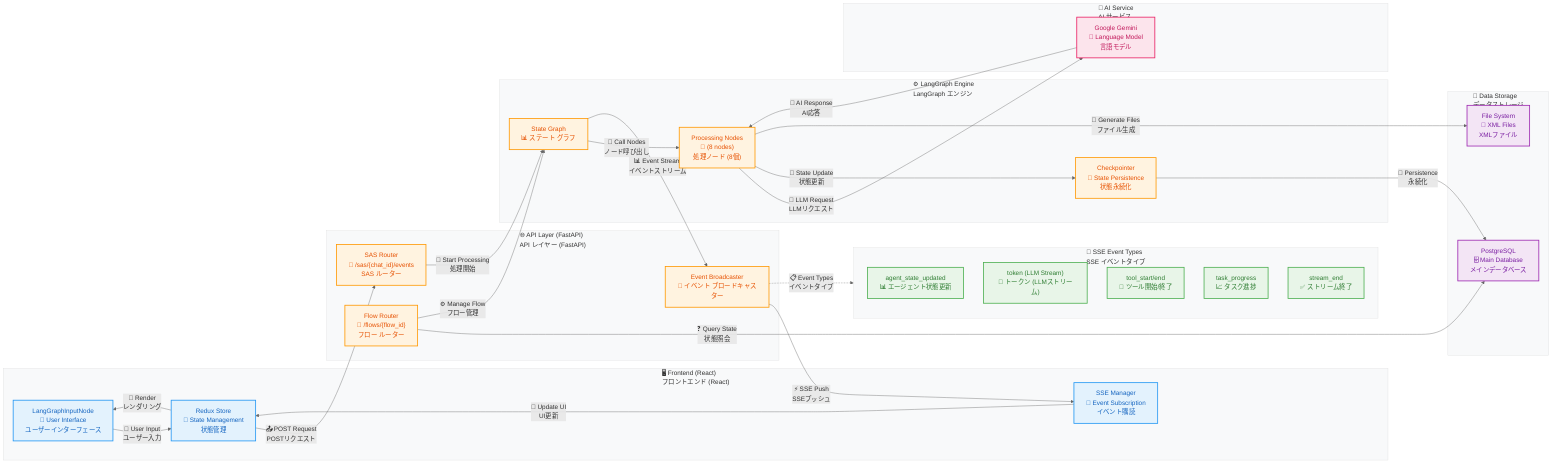 flowchart LR
    %% 🎨 UNIFIED STYLE VERSION / 統一スタイル版
    %% SAS LangGraph Data Flow Diagram / SAS LangGraph データフロー図  
    %% File: sas_data_flow_en_jp.mermaid
    
    %%{init: {
        'theme': 'default',
        'themeVariables': {
            'primaryColor': '#ffffff',
            'primaryTextColor': '#333333',
            'primaryBorderColor': '#2196F3',
            'lineColor': '#666666',
            'sectionBkgColor': '#f8f9fa',
            'background': '#ffffff',
            'secondaryTextColor': '#555555',
            'tertiaryTextColor': '#333333',
            'cScale0': '#E3F2FD',
            'cScale1': '#BBDEFB',
            'cScale2': '#90CAF9'
        }
    }}%%
    
    %% Enhanced Color Scheme / 增强配色方案
    classDef frontend fill:#E3F2FD,stroke:#2196F3,stroke-width:2px,color:#1565C0
    classDef backend fill:#FFF3E0,stroke:#FF9800,stroke-width:2px,color:#E65100
    classDef database fill:#F3E5F5,stroke:#9C27B0,stroke-width:2px,color:#7B1FA2
    classDef sse fill:#E8F5E8,stroke:#4CAF50,stroke-width:2px,color:#2E7D32
    classDef llm fill:#FCE4EC,stroke:#E91E63,stroke-width:2px,color:#C2185B
    classDef subgraphStyle fill:#f8f9fa,stroke:#e0e0e0,stroke-width:1px
    
    %% Frontend Components / フロントエンド コンポーネント
    subgraph Frontend["🖥️ Frontend (React)<br/>フロントエンド (React)"]
        UI["LangGraphInputNode<br/>📱 User Interface<br/>ユーザーインターフェース"]:::frontend
        Redux["Redux Store<br/>🏪 State Management<br/>状態管理"]:::frontend
        SSEClient["SSE Manager<br/>📡 Event Subscription<br/>イベント購読"]:::frontend
    end
    
    %% API Layer / API レイヤー
    subgraph API["🌐 API Layer (FastAPI)<br/>API レイヤー (FastAPI)"]
        Router["SAS Router<br/>🔀 /sas/{chat_id}/events<br/>SAS ルーター"]:::backend
        Broadcaster["Event Broadcaster<br/>📢 イベント ブロードキャスター"]:::backend
        FlowAPI["Flow Router<br/>🔄 /flows/{flow_id}<br/>フロー ルーター"]:::backend
    end
    
    %% LangGraph Processing Layer / LangGraph 処理レイヤー
    subgraph LangGraph["⚙️ LangGraph Engine<br/>LangGraph エンジン"]
        StateGraph["State Graph<br/>📊 ステート グラフ"]:::backend
        Nodes["Processing Nodes<br/>🔧 (8 nodes)<br/>処理ノード (8個)"]:::backend
        Checkpointer["Checkpointer<br/>💾 State Persistence<br/>状態永続化"]:::backend
    end
    
    %% LLM Service / LLM サービス
    subgraph LLM["🤖 AI Service<br/>AI サービス"]
        Gemini["Google Gemini<br/>🧠 Language Model<br/>言語モデル"]:::llm
    end
    
    %% Data Storage / データストレージ
    subgraph Storage["💽 Data Storage<br/>データストレージ"]
        PostgreSQL["PostgreSQL<br/>🗄️ Main Database<br/>メインデータベース"]:::database
        FileSystem["File System<br/>📁 XML Files<br/>XMLファイル"]:::database
    end
    
    %% Data Flow / データフロー
    UI -->|"👤 User Input<br/>ユーザー入力"| Redux
    Redux -->|"📤 POST Request<br/>POSTリクエスト"| Router
    Router -->|"🚀 Start Processing<br/>処理開始"| StateGraph
    
    StateGraph -->|"🔄 Call Nodes<br/>ノード呼び出し"| Nodes
    Nodes -->|"🤖 LLM Request<br/>LLMリクエスト"| Gemini
    Gemini -->|"💭 AI Response<br/>AI応答"| Nodes
    
    Nodes -->|"📝 State Update<br/>状態更新"| Checkpointer
    Checkpointer -->|"💾 Persistence<br/>永続化"| PostgreSQL
    
    Nodes -->|"📄 Generate Files<br/>ファイル生成"| FileSystem
    
    StateGraph -->|"📊 Event Stream<br/>イベントストリーム"| Broadcaster
    Broadcaster -->|"⚡ SSE Push<br/>SSEプッシュ"| SSEClient
    SSEClient -->|"🔄 Update UI<br/>UI更新"| Redux
    Redux -->|"🎨 Render<br/>レンダリング"| UI
    
    FlowAPI -->|"❓ Query State<br/>状態照会"| PostgreSQL
    FlowAPI -->|"⚙️ Manage Flow<br/>フロー管理"| StateGraph
    
    %% SSE Event Stream Details / SSE イベントストリーム詳細
    subgraph SSEEvents["📡 SSE Event Types<br/>SSE イベントタイプ"]
        direction TB
        E1["agent_state_updated<br/>📊 エージェント状態更新"]:::sse
        E2["token (LLM Stream)<br/>💬 トークン (LLMストリーム)"]:::sse
        E3["tool_start/end<br/>🔧 ツール開始/終了"]:::sse
        E4["task_progress<br/>📈 タスク進捗"]:::sse
        E5["stream_end<br/>✅ ストリーム終了"]:::sse
    end
    
    Broadcaster -.->|"📋 Event Types<br/>イベントタイプ"| SSEEvents
    
    %% Apply styles to subgraphs
    Frontend:::subgraphStyle
    API:::subgraphStyle
    LangGraph:::subgraphStyle
    LLM:::subgraphStyle
    Storage:::subgraphStyle
    SSEEvents:::subgraphStyle
